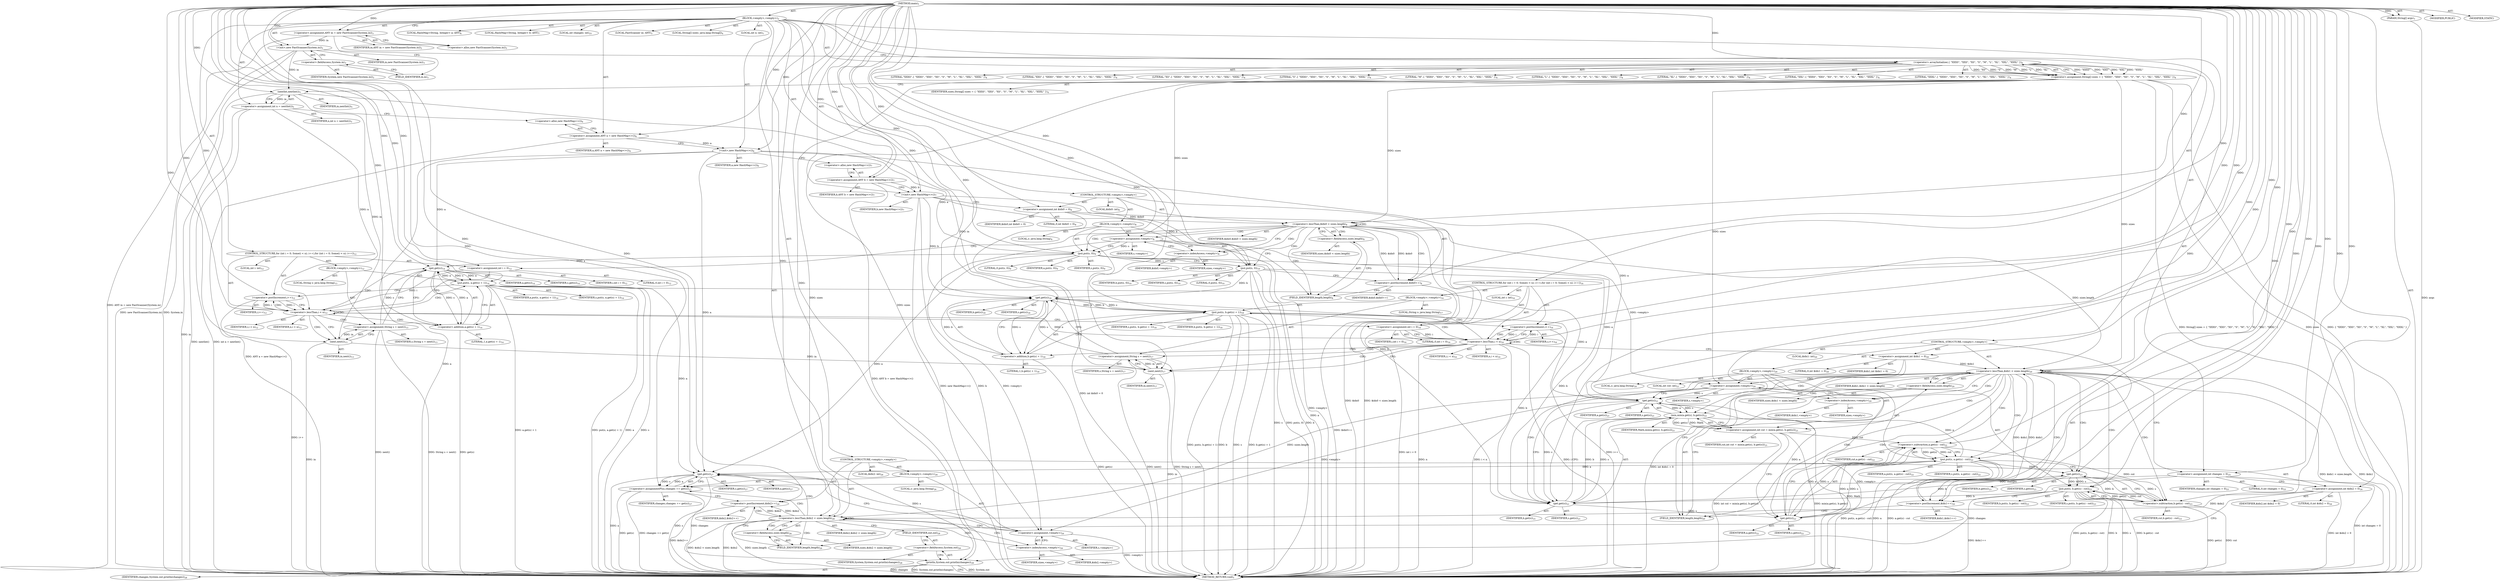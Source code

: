 digraph "main" {  
"23" [label = <(METHOD,main)<SUB>1</SUB>> ]
"24" [label = <(PARAM,String[] args)<SUB>1</SUB>> ]
"25" [label = <(BLOCK,&lt;empty&gt;,&lt;empty&gt;)<SUB>2</SUB>> ]
"4" [label = <(LOCAL,FastScanner in: ANY)<SUB>3</SUB>> ]
"26" [label = <(&lt;operator&gt;.assignment,ANY in = new FastScanner(System.in))<SUB>3</SUB>> ]
"27" [label = <(IDENTIFIER,in,ANY in = new FastScanner(System.in))<SUB>3</SUB>> ]
"28" [label = <(&lt;operator&gt;.alloc,new FastScanner(System.in))<SUB>3</SUB>> ]
"29" [label = <(&lt;init&gt;,new FastScanner(System.in))<SUB>3</SUB>> ]
"3" [label = <(IDENTIFIER,in,new FastScanner(System.in))<SUB>3</SUB>> ]
"30" [label = <(&lt;operator&gt;.fieldAccess,System.in)<SUB>3</SUB>> ]
"31" [label = <(IDENTIFIER,System,new FastScanner(System.in))<SUB>3</SUB>> ]
"32" [label = <(FIELD_IDENTIFIER,in,in)<SUB>3</SUB>> ]
"33" [label = <(LOCAL,String[] sizes: java.lang.String[])<SUB>4</SUB>> ]
"34" [label = <(&lt;operator&gt;.assignment,String[] sizes = { &quot;XXXS&quot;, &quot;XXS&quot;, &quot;XS&quot;, &quot;S&quot;, &quot;M&quot;, &quot;L&quot;, &quot;XL&quot;, &quot;XXL&quot;, &quot;XXXL&quot; })<SUB>4</SUB>> ]
"35" [label = <(IDENTIFIER,sizes,String[] sizes = { &quot;XXXS&quot;, &quot;XXS&quot;, &quot;XS&quot;, &quot;S&quot;, &quot;M&quot;, &quot;L&quot;, &quot;XL&quot;, &quot;XXL&quot;, &quot;XXXL&quot; })<SUB>4</SUB>> ]
"36" [label = <(&lt;operator&gt;.arrayInitializer,{ &quot;XXXS&quot;, &quot;XXS&quot;, &quot;XS&quot;, &quot;S&quot;, &quot;M&quot;, &quot;L&quot;, &quot;XL&quot;, &quot;XXL&quot;, &quot;XXXL&quot; })<SUB>4</SUB>> ]
"37" [label = <(LITERAL,&quot;XXXS&quot;,{ &quot;XXXS&quot;, &quot;XXS&quot;, &quot;XS&quot;, &quot;S&quot;, &quot;M&quot;, &quot;L&quot;, &quot;XL&quot;, &quot;XXL&quot;, &quot;XXXL&quot; })<SUB>4</SUB>> ]
"38" [label = <(LITERAL,&quot;XXS&quot;,{ &quot;XXXS&quot;, &quot;XXS&quot;, &quot;XS&quot;, &quot;S&quot;, &quot;M&quot;, &quot;L&quot;, &quot;XL&quot;, &quot;XXL&quot;, &quot;XXXL&quot; })<SUB>4</SUB>> ]
"39" [label = <(LITERAL,&quot;XS&quot;,{ &quot;XXXS&quot;, &quot;XXS&quot;, &quot;XS&quot;, &quot;S&quot;, &quot;M&quot;, &quot;L&quot;, &quot;XL&quot;, &quot;XXL&quot;, &quot;XXXL&quot; })<SUB>4</SUB>> ]
"40" [label = <(LITERAL,&quot;S&quot;,{ &quot;XXXS&quot;, &quot;XXS&quot;, &quot;XS&quot;, &quot;S&quot;, &quot;M&quot;, &quot;L&quot;, &quot;XL&quot;, &quot;XXL&quot;, &quot;XXXL&quot; })<SUB>4</SUB>> ]
"41" [label = <(LITERAL,&quot;M&quot;,{ &quot;XXXS&quot;, &quot;XXS&quot;, &quot;XS&quot;, &quot;S&quot;, &quot;M&quot;, &quot;L&quot;, &quot;XL&quot;, &quot;XXL&quot;, &quot;XXXL&quot; })<SUB>4</SUB>> ]
"42" [label = <(LITERAL,&quot;L&quot;,{ &quot;XXXS&quot;, &quot;XXS&quot;, &quot;XS&quot;, &quot;S&quot;, &quot;M&quot;, &quot;L&quot;, &quot;XL&quot;, &quot;XXL&quot;, &quot;XXXL&quot; })<SUB>4</SUB>> ]
"43" [label = <(LITERAL,&quot;XL&quot;,{ &quot;XXXS&quot;, &quot;XXS&quot;, &quot;XS&quot;, &quot;S&quot;, &quot;M&quot;, &quot;L&quot;, &quot;XL&quot;, &quot;XXL&quot;, &quot;XXXL&quot; })<SUB>4</SUB>> ]
"44" [label = <(LITERAL,&quot;XXL&quot;,{ &quot;XXXS&quot;, &quot;XXS&quot;, &quot;XS&quot;, &quot;S&quot;, &quot;M&quot;, &quot;L&quot;, &quot;XL&quot;, &quot;XXL&quot;, &quot;XXXL&quot; })<SUB>4</SUB>> ]
"45" [label = <(LITERAL,&quot;XXXL&quot;,{ &quot;XXXS&quot;, &quot;XXS&quot;, &quot;XS&quot;, &quot;S&quot;, &quot;M&quot;, &quot;L&quot;, &quot;XL&quot;, &quot;XXL&quot;, &quot;XXXL&quot; })<SUB>4</SUB>> ]
"46" [label = <(LOCAL,int n: int)<SUB>5</SUB>> ]
"47" [label = <(&lt;operator&gt;.assignment,int n = nextInt())<SUB>5</SUB>> ]
"48" [label = <(IDENTIFIER,n,int n = nextInt())<SUB>5</SUB>> ]
"49" [label = <(nextInt,nextInt())<SUB>5</SUB>> ]
"50" [label = <(IDENTIFIER,in,nextInt())<SUB>5</SUB>> ]
"6" [label = <(LOCAL,HashMap&lt;String, Integer&gt; a: ANY)<SUB>6</SUB>> ]
"51" [label = <(&lt;operator&gt;.assignment,ANY a = new HashMap&lt;&gt;())<SUB>6</SUB>> ]
"52" [label = <(IDENTIFIER,a,ANY a = new HashMap&lt;&gt;())<SUB>6</SUB>> ]
"53" [label = <(&lt;operator&gt;.alloc,new HashMap&lt;&gt;())<SUB>6</SUB>> ]
"54" [label = <(&lt;init&gt;,new HashMap&lt;&gt;())<SUB>6</SUB>> ]
"5" [label = <(IDENTIFIER,a,new HashMap&lt;&gt;())<SUB>6</SUB>> ]
"8" [label = <(LOCAL,HashMap&lt;String, Integer&gt; b: ANY)<SUB>7</SUB>> ]
"55" [label = <(&lt;operator&gt;.assignment,ANY b = new HashMap&lt;&gt;())<SUB>7</SUB>> ]
"56" [label = <(IDENTIFIER,b,ANY b = new HashMap&lt;&gt;())<SUB>7</SUB>> ]
"57" [label = <(&lt;operator&gt;.alloc,new HashMap&lt;&gt;())<SUB>7</SUB>> ]
"58" [label = <(&lt;init&gt;,new HashMap&lt;&gt;())<SUB>7</SUB>> ]
"7" [label = <(IDENTIFIER,b,new HashMap&lt;&gt;())<SUB>7</SUB>> ]
"59" [label = <(CONTROL_STRUCTURE,&lt;empty&gt;,&lt;empty&gt;)> ]
"60" [label = <(LOCAL,$idx0: int)<SUB>8</SUB>> ]
"61" [label = <(&lt;operator&gt;.assignment,int $idx0 = 0)<SUB>8</SUB>> ]
"62" [label = <(IDENTIFIER,$idx0,int $idx0 = 0)> ]
"63" [label = <(LITERAL,0,int $idx0 = 0)<SUB>8</SUB>> ]
"64" [label = <(&lt;operator&gt;.lessThan,$idx0 &lt; sizes.length)<SUB>8</SUB>> ]
"65" [label = <(IDENTIFIER,$idx0,$idx0 &lt; sizes.length)> ]
"66" [label = <(&lt;operator&gt;.fieldAccess,sizes.length)<SUB>8</SUB>> ]
"67" [label = <(IDENTIFIER,sizes,$idx0 &lt; sizes.length)> ]
"68" [label = <(FIELD_IDENTIFIER,length,length)<SUB>8</SUB>> ]
"69" [label = <(&lt;operator&gt;.postIncrement,$idx0++)<SUB>8</SUB>> ]
"70" [label = <(IDENTIFIER,$idx0,$idx0++)> ]
"71" [label = <(BLOCK,&lt;empty&gt;,&lt;empty&gt;)<SUB>8</SUB>> ]
"72" [label = <(LOCAL,s: java.lang.String)<SUB>8</SUB>> ]
"73" [label = <(&lt;operator&gt;.assignment,&lt;empty&gt;)<SUB>8</SUB>> ]
"74" [label = <(IDENTIFIER,s,&lt;empty&gt;)> ]
"75" [label = <(&lt;operator&gt;.indexAccess,&lt;empty&gt;)<SUB>8</SUB>> ]
"76" [label = <(IDENTIFIER,sizes,&lt;empty&gt;)> ]
"77" [label = <(IDENTIFIER,$idx0,&lt;empty&gt;)> ]
"78" [label = <(put,put(s, 0))<SUB>9</SUB>> ]
"79" [label = <(IDENTIFIER,a,put(s, 0))<SUB>9</SUB>> ]
"80" [label = <(IDENTIFIER,s,put(s, 0))<SUB>9</SUB>> ]
"81" [label = <(LITERAL,0,put(s, 0))<SUB>9</SUB>> ]
"82" [label = <(put,put(s, 0))<SUB>10</SUB>> ]
"83" [label = <(IDENTIFIER,b,put(s, 0))<SUB>10</SUB>> ]
"84" [label = <(IDENTIFIER,s,put(s, 0))<SUB>10</SUB>> ]
"85" [label = <(LITERAL,0,put(s, 0))<SUB>10</SUB>> ]
"86" [label = <(CONTROL_STRUCTURE,for (int i = 0; Some(i &lt; n); i++),for (int i = 0; Some(i &lt; n); i++))<SUB>12</SUB>> ]
"87" [label = <(LOCAL,int i: int)<SUB>12</SUB>> ]
"88" [label = <(&lt;operator&gt;.assignment,int i = 0)<SUB>12</SUB>> ]
"89" [label = <(IDENTIFIER,i,int i = 0)<SUB>12</SUB>> ]
"90" [label = <(LITERAL,0,int i = 0)<SUB>12</SUB>> ]
"91" [label = <(&lt;operator&gt;.lessThan,i &lt; n)<SUB>12</SUB>> ]
"92" [label = <(IDENTIFIER,i,i &lt; n)<SUB>12</SUB>> ]
"93" [label = <(IDENTIFIER,n,i &lt; n)<SUB>12</SUB>> ]
"94" [label = <(&lt;operator&gt;.postIncrement,i++)<SUB>12</SUB>> ]
"95" [label = <(IDENTIFIER,i,i++)<SUB>12</SUB>> ]
"96" [label = <(BLOCK,&lt;empty&gt;,&lt;empty&gt;)<SUB>12</SUB>> ]
"97" [label = <(LOCAL,String s: java.lang.String)<SUB>13</SUB>> ]
"98" [label = <(&lt;operator&gt;.assignment,String s = next())<SUB>13</SUB>> ]
"99" [label = <(IDENTIFIER,s,String s = next())<SUB>13</SUB>> ]
"100" [label = <(next,next())<SUB>13</SUB>> ]
"101" [label = <(IDENTIFIER,in,next())<SUB>13</SUB>> ]
"102" [label = <(put,put(s, a.get(s) + 1))<SUB>14</SUB>> ]
"103" [label = <(IDENTIFIER,a,put(s, a.get(s) + 1))<SUB>14</SUB>> ]
"104" [label = <(IDENTIFIER,s,put(s, a.get(s) + 1))<SUB>14</SUB>> ]
"105" [label = <(&lt;operator&gt;.addition,a.get(s) + 1)<SUB>14</SUB>> ]
"106" [label = <(get,get(s))<SUB>14</SUB>> ]
"107" [label = <(IDENTIFIER,a,get(s))<SUB>14</SUB>> ]
"108" [label = <(IDENTIFIER,s,get(s))<SUB>14</SUB>> ]
"109" [label = <(LITERAL,1,a.get(s) + 1)<SUB>14</SUB>> ]
"110" [label = <(CONTROL_STRUCTURE,for (int i = 0; Some(i &lt; n); i++),for (int i = 0; Some(i &lt; n); i++))<SUB>16</SUB>> ]
"111" [label = <(LOCAL,int i: int)<SUB>16</SUB>> ]
"112" [label = <(&lt;operator&gt;.assignment,int i = 0)<SUB>16</SUB>> ]
"113" [label = <(IDENTIFIER,i,int i = 0)<SUB>16</SUB>> ]
"114" [label = <(LITERAL,0,int i = 0)<SUB>16</SUB>> ]
"115" [label = <(&lt;operator&gt;.lessThan,i &lt; n)<SUB>16</SUB>> ]
"116" [label = <(IDENTIFIER,i,i &lt; n)<SUB>16</SUB>> ]
"117" [label = <(IDENTIFIER,n,i &lt; n)<SUB>16</SUB>> ]
"118" [label = <(&lt;operator&gt;.postIncrement,i++)<SUB>16</SUB>> ]
"119" [label = <(IDENTIFIER,i,i++)<SUB>16</SUB>> ]
"120" [label = <(BLOCK,&lt;empty&gt;,&lt;empty&gt;)<SUB>16</SUB>> ]
"121" [label = <(LOCAL,String s: java.lang.String)<SUB>17</SUB>> ]
"122" [label = <(&lt;operator&gt;.assignment,String s = next())<SUB>17</SUB>> ]
"123" [label = <(IDENTIFIER,s,String s = next())<SUB>17</SUB>> ]
"124" [label = <(next,next())<SUB>17</SUB>> ]
"125" [label = <(IDENTIFIER,in,next())<SUB>17</SUB>> ]
"126" [label = <(put,put(s, b.get(s) + 1))<SUB>18</SUB>> ]
"127" [label = <(IDENTIFIER,b,put(s, b.get(s) + 1))<SUB>18</SUB>> ]
"128" [label = <(IDENTIFIER,s,put(s, b.get(s) + 1))<SUB>18</SUB>> ]
"129" [label = <(&lt;operator&gt;.addition,b.get(s) + 1)<SUB>18</SUB>> ]
"130" [label = <(get,get(s))<SUB>18</SUB>> ]
"131" [label = <(IDENTIFIER,b,get(s))<SUB>18</SUB>> ]
"132" [label = <(IDENTIFIER,s,get(s))<SUB>18</SUB>> ]
"133" [label = <(LITERAL,1,b.get(s) + 1)<SUB>18</SUB>> ]
"134" [label = <(CONTROL_STRUCTURE,&lt;empty&gt;,&lt;empty&gt;)> ]
"135" [label = <(LOCAL,$idx1: int)<SUB>20</SUB>> ]
"136" [label = <(&lt;operator&gt;.assignment,int $idx1 = 0)<SUB>20</SUB>> ]
"137" [label = <(IDENTIFIER,$idx1,int $idx1 = 0)> ]
"138" [label = <(LITERAL,0,int $idx1 = 0)<SUB>20</SUB>> ]
"139" [label = <(&lt;operator&gt;.lessThan,$idx1 &lt; sizes.length)<SUB>20</SUB>> ]
"140" [label = <(IDENTIFIER,$idx1,$idx1 &lt; sizes.length)> ]
"141" [label = <(&lt;operator&gt;.fieldAccess,sizes.length)<SUB>20</SUB>> ]
"142" [label = <(IDENTIFIER,sizes,$idx1 &lt; sizes.length)> ]
"143" [label = <(FIELD_IDENTIFIER,length,length)<SUB>20</SUB>> ]
"144" [label = <(&lt;operator&gt;.postIncrement,$idx1++)<SUB>20</SUB>> ]
"145" [label = <(IDENTIFIER,$idx1,$idx1++)> ]
"146" [label = <(BLOCK,&lt;empty&gt;,&lt;empty&gt;)<SUB>20</SUB>> ]
"147" [label = <(LOCAL,s: java.lang.String)<SUB>20</SUB>> ]
"148" [label = <(&lt;operator&gt;.assignment,&lt;empty&gt;)<SUB>20</SUB>> ]
"149" [label = <(IDENTIFIER,s,&lt;empty&gt;)> ]
"150" [label = <(&lt;operator&gt;.indexAccess,&lt;empty&gt;)<SUB>20</SUB>> ]
"151" [label = <(IDENTIFIER,sizes,&lt;empty&gt;)> ]
"152" [label = <(IDENTIFIER,$idx1,&lt;empty&gt;)> ]
"153" [label = <(LOCAL,int cut: int)<SUB>21</SUB>> ]
"154" [label = <(&lt;operator&gt;.assignment,int cut = min(a.get(s), b.get(s)))<SUB>21</SUB>> ]
"155" [label = <(IDENTIFIER,cut,int cut = min(a.get(s), b.get(s)))<SUB>21</SUB>> ]
"156" [label = <(min,min(a.get(s), b.get(s)))<SUB>21</SUB>> ]
"157" [label = <(IDENTIFIER,Math,min(a.get(s), b.get(s)))<SUB>21</SUB>> ]
"158" [label = <(get,get(s))<SUB>21</SUB>> ]
"159" [label = <(IDENTIFIER,a,get(s))<SUB>21</SUB>> ]
"160" [label = <(IDENTIFIER,s,get(s))<SUB>21</SUB>> ]
"161" [label = <(get,get(s))<SUB>21</SUB>> ]
"162" [label = <(IDENTIFIER,b,get(s))<SUB>21</SUB>> ]
"163" [label = <(IDENTIFIER,s,get(s))<SUB>21</SUB>> ]
"164" [label = <(put,put(s, a.get(s) - cut))<SUB>22</SUB>> ]
"165" [label = <(IDENTIFIER,a,put(s, a.get(s) - cut))<SUB>22</SUB>> ]
"166" [label = <(IDENTIFIER,s,put(s, a.get(s) - cut))<SUB>22</SUB>> ]
"167" [label = <(&lt;operator&gt;.subtraction,a.get(s) - cut)<SUB>22</SUB>> ]
"168" [label = <(get,get(s))<SUB>22</SUB>> ]
"169" [label = <(IDENTIFIER,a,get(s))<SUB>22</SUB>> ]
"170" [label = <(IDENTIFIER,s,get(s))<SUB>22</SUB>> ]
"171" [label = <(IDENTIFIER,cut,a.get(s) - cut)<SUB>22</SUB>> ]
"172" [label = <(put,put(s, b.get(s) - cut))<SUB>23</SUB>> ]
"173" [label = <(IDENTIFIER,b,put(s, b.get(s) - cut))<SUB>23</SUB>> ]
"174" [label = <(IDENTIFIER,s,put(s, b.get(s) - cut))<SUB>23</SUB>> ]
"175" [label = <(&lt;operator&gt;.subtraction,b.get(s) - cut)<SUB>23</SUB>> ]
"176" [label = <(get,get(s))<SUB>23</SUB>> ]
"177" [label = <(IDENTIFIER,b,get(s))<SUB>23</SUB>> ]
"178" [label = <(IDENTIFIER,s,get(s))<SUB>23</SUB>> ]
"179" [label = <(IDENTIFIER,cut,b.get(s) - cut)<SUB>23</SUB>> ]
"180" [label = <(LOCAL,int changes: int)<SUB>25</SUB>> ]
"181" [label = <(&lt;operator&gt;.assignment,int changes = 0)<SUB>25</SUB>> ]
"182" [label = <(IDENTIFIER,changes,int changes = 0)<SUB>25</SUB>> ]
"183" [label = <(LITERAL,0,int changes = 0)<SUB>25</SUB>> ]
"184" [label = <(CONTROL_STRUCTURE,&lt;empty&gt;,&lt;empty&gt;)> ]
"185" [label = <(LOCAL,$idx2: int)<SUB>26</SUB>> ]
"186" [label = <(&lt;operator&gt;.assignment,int $idx2 = 0)<SUB>26</SUB>> ]
"187" [label = <(IDENTIFIER,$idx2,int $idx2 = 0)> ]
"188" [label = <(LITERAL,0,int $idx2 = 0)<SUB>26</SUB>> ]
"189" [label = <(&lt;operator&gt;.lessThan,$idx2 &lt; sizes.length)<SUB>26</SUB>> ]
"190" [label = <(IDENTIFIER,$idx2,$idx2 &lt; sizes.length)> ]
"191" [label = <(&lt;operator&gt;.fieldAccess,sizes.length)<SUB>26</SUB>> ]
"192" [label = <(IDENTIFIER,sizes,$idx2 &lt; sizes.length)> ]
"193" [label = <(FIELD_IDENTIFIER,length,length)<SUB>26</SUB>> ]
"194" [label = <(&lt;operator&gt;.postIncrement,$idx2++)<SUB>26</SUB>> ]
"195" [label = <(IDENTIFIER,$idx2,$idx2++)> ]
"196" [label = <(BLOCK,&lt;empty&gt;,&lt;empty&gt;)<SUB>26</SUB>> ]
"197" [label = <(LOCAL,s: java.lang.String)<SUB>26</SUB>> ]
"198" [label = <(&lt;operator&gt;.assignment,&lt;empty&gt;)<SUB>26</SUB>> ]
"199" [label = <(IDENTIFIER,s,&lt;empty&gt;)> ]
"200" [label = <(&lt;operator&gt;.indexAccess,&lt;empty&gt;)<SUB>26</SUB>> ]
"201" [label = <(IDENTIFIER,sizes,&lt;empty&gt;)> ]
"202" [label = <(IDENTIFIER,$idx2,&lt;empty&gt;)> ]
"203" [label = <(&lt;operator&gt;.assignmentPlus,changes += get(s))<SUB>27</SUB>> ]
"204" [label = <(IDENTIFIER,changes,changes += get(s))<SUB>27</SUB>> ]
"205" [label = <(get,get(s))<SUB>27</SUB>> ]
"206" [label = <(IDENTIFIER,a,get(s))<SUB>27</SUB>> ]
"207" [label = <(IDENTIFIER,s,get(s))<SUB>27</SUB>> ]
"208" [label = <(println,System.out.println(changes))<SUB>28</SUB>> ]
"209" [label = <(&lt;operator&gt;.fieldAccess,System.out)<SUB>28</SUB>> ]
"210" [label = <(IDENTIFIER,System,System.out.println(changes))<SUB>28</SUB>> ]
"211" [label = <(FIELD_IDENTIFIER,out,out)<SUB>28</SUB>> ]
"212" [label = <(IDENTIFIER,changes,System.out.println(changes))<SUB>28</SUB>> ]
"213" [label = <(MODIFIER,PUBLIC)> ]
"214" [label = <(MODIFIER,STATIC)> ]
"215" [label = <(METHOD_RETURN,void)<SUB>1</SUB>> ]
  "23" -> "24"  [ label = "AST: "] 
  "23" -> "25"  [ label = "AST: "] 
  "23" -> "213"  [ label = "AST: "] 
  "23" -> "214"  [ label = "AST: "] 
  "23" -> "215"  [ label = "AST: "] 
  "25" -> "4"  [ label = "AST: "] 
  "25" -> "26"  [ label = "AST: "] 
  "25" -> "29"  [ label = "AST: "] 
  "25" -> "33"  [ label = "AST: "] 
  "25" -> "34"  [ label = "AST: "] 
  "25" -> "46"  [ label = "AST: "] 
  "25" -> "47"  [ label = "AST: "] 
  "25" -> "6"  [ label = "AST: "] 
  "25" -> "51"  [ label = "AST: "] 
  "25" -> "54"  [ label = "AST: "] 
  "25" -> "8"  [ label = "AST: "] 
  "25" -> "55"  [ label = "AST: "] 
  "25" -> "58"  [ label = "AST: "] 
  "25" -> "59"  [ label = "AST: "] 
  "25" -> "86"  [ label = "AST: "] 
  "25" -> "110"  [ label = "AST: "] 
  "25" -> "134"  [ label = "AST: "] 
  "25" -> "180"  [ label = "AST: "] 
  "25" -> "181"  [ label = "AST: "] 
  "25" -> "184"  [ label = "AST: "] 
  "25" -> "208"  [ label = "AST: "] 
  "26" -> "27"  [ label = "AST: "] 
  "26" -> "28"  [ label = "AST: "] 
  "29" -> "3"  [ label = "AST: "] 
  "29" -> "30"  [ label = "AST: "] 
  "30" -> "31"  [ label = "AST: "] 
  "30" -> "32"  [ label = "AST: "] 
  "34" -> "35"  [ label = "AST: "] 
  "34" -> "36"  [ label = "AST: "] 
  "36" -> "37"  [ label = "AST: "] 
  "36" -> "38"  [ label = "AST: "] 
  "36" -> "39"  [ label = "AST: "] 
  "36" -> "40"  [ label = "AST: "] 
  "36" -> "41"  [ label = "AST: "] 
  "36" -> "42"  [ label = "AST: "] 
  "36" -> "43"  [ label = "AST: "] 
  "36" -> "44"  [ label = "AST: "] 
  "36" -> "45"  [ label = "AST: "] 
  "47" -> "48"  [ label = "AST: "] 
  "47" -> "49"  [ label = "AST: "] 
  "49" -> "50"  [ label = "AST: "] 
  "51" -> "52"  [ label = "AST: "] 
  "51" -> "53"  [ label = "AST: "] 
  "54" -> "5"  [ label = "AST: "] 
  "55" -> "56"  [ label = "AST: "] 
  "55" -> "57"  [ label = "AST: "] 
  "58" -> "7"  [ label = "AST: "] 
  "59" -> "60"  [ label = "AST: "] 
  "59" -> "61"  [ label = "AST: "] 
  "59" -> "64"  [ label = "AST: "] 
  "59" -> "69"  [ label = "AST: "] 
  "59" -> "71"  [ label = "AST: "] 
  "61" -> "62"  [ label = "AST: "] 
  "61" -> "63"  [ label = "AST: "] 
  "64" -> "65"  [ label = "AST: "] 
  "64" -> "66"  [ label = "AST: "] 
  "66" -> "67"  [ label = "AST: "] 
  "66" -> "68"  [ label = "AST: "] 
  "69" -> "70"  [ label = "AST: "] 
  "71" -> "72"  [ label = "AST: "] 
  "71" -> "73"  [ label = "AST: "] 
  "71" -> "78"  [ label = "AST: "] 
  "71" -> "82"  [ label = "AST: "] 
  "73" -> "74"  [ label = "AST: "] 
  "73" -> "75"  [ label = "AST: "] 
  "75" -> "76"  [ label = "AST: "] 
  "75" -> "77"  [ label = "AST: "] 
  "78" -> "79"  [ label = "AST: "] 
  "78" -> "80"  [ label = "AST: "] 
  "78" -> "81"  [ label = "AST: "] 
  "82" -> "83"  [ label = "AST: "] 
  "82" -> "84"  [ label = "AST: "] 
  "82" -> "85"  [ label = "AST: "] 
  "86" -> "87"  [ label = "AST: "] 
  "86" -> "88"  [ label = "AST: "] 
  "86" -> "91"  [ label = "AST: "] 
  "86" -> "94"  [ label = "AST: "] 
  "86" -> "96"  [ label = "AST: "] 
  "88" -> "89"  [ label = "AST: "] 
  "88" -> "90"  [ label = "AST: "] 
  "91" -> "92"  [ label = "AST: "] 
  "91" -> "93"  [ label = "AST: "] 
  "94" -> "95"  [ label = "AST: "] 
  "96" -> "97"  [ label = "AST: "] 
  "96" -> "98"  [ label = "AST: "] 
  "96" -> "102"  [ label = "AST: "] 
  "98" -> "99"  [ label = "AST: "] 
  "98" -> "100"  [ label = "AST: "] 
  "100" -> "101"  [ label = "AST: "] 
  "102" -> "103"  [ label = "AST: "] 
  "102" -> "104"  [ label = "AST: "] 
  "102" -> "105"  [ label = "AST: "] 
  "105" -> "106"  [ label = "AST: "] 
  "105" -> "109"  [ label = "AST: "] 
  "106" -> "107"  [ label = "AST: "] 
  "106" -> "108"  [ label = "AST: "] 
  "110" -> "111"  [ label = "AST: "] 
  "110" -> "112"  [ label = "AST: "] 
  "110" -> "115"  [ label = "AST: "] 
  "110" -> "118"  [ label = "AST: "] 
  "110" -> "120"  [ label = "AST: "] 
  "112" -> "113"  [ label = "AST: "] 
  "112" -> "114"  [ label = "AST: "] 
  "115" -> "116"  [ label = "AST: "] 
  "115" -> "117"  [ label = "AST: "] 
  "118" -> "119"  [ label = "AST: "] 
  "120" -> "121"  [ label = "AST: "] 
  "120" -> "122"  [ label = "AST: "] 
  "120" -> "126"  [ label = "AST: "] 
  "122" -> "123"  [ label = "AST: "] 
  "122" -> "124"  [ label = "AST: "] 
  "124" -> "125"  [ label = "AST: "] 
  "126" -> "127"  [ label = "AST: "] 
  "126" -> "128"  [ label = "AST: "] 
  "126" -> "129"  [ label = "AST: "] 
  "129" -> "130"  [ label = "AST: "] 
  "129" -> "133"  [ label = "AST: "] 
  "130" -> "131"  [ label = "AST: "] 
  "130" -> "132"  [ label = "AST: "] 
  "134" -> "135"  [ label = "AST: "] 
  "134" -> "136"  [ label = "AST: "] 
  "134" -> "139"  [ label = "AST: "] 
  "134" -> "144"  [ label = "AST: "] 
  "134" -> "146"  [ label = "AST: "] 
  "136" -> "137"  [ label = "AST: "] 
  "136" -> "138"  [ label = "AST: "] 
  "139" -> "140"  [ label = "AST: "] 
  "139" -> "141"  [ label = "AST: "] 
  "141" -> "142"  [ label = "AST: "] 
  "141" -> "143"  [ label = "AST: "] 
  "144" -> "145"  [ label = "AST: "] 
  "146" -> "147"  [ label = "AST: "] 
  "146" -> "148"  [ label = "AST: "] 
  "146" -> "153"  [ label = "AST: "] 
  "146" -> "154"  [ label = "AST: "] 
  "146" -> "164"  [ label = "AST: "] 
  "146" -> "172"  [ label = "AST: "] 
  "148" -> "149"  [ label = "AST: "] 
  "148" -> "150"  [ label = "AST: "] 
  "150" -> "151"  [ label = "AST: "] 
  "150" -> "152"  [ label = "AST: "] 
  "154" -> "155"  [ label = "AST: "] 
  "154" -> "156"  [ label = "AST: "] 
  "156" -> "157"  [ label = "AST: "] 
  "156" -> "158"  [ label = "AST: "] 
  "156" -> "161"  [ label = "AST: "] 
  "158" -> "159"  [ label = "AST: "] 
  "158" -> "160"  [ label = "AST: "] 
  "161" -> "162"  [ label = "AST: "] 
  "161" -> "163"  [ label = "AST: "] 
  "164" -> "165"  [ label = "AST: "] 
  "164" -> "166"  [ label = "AST: "] 
  "164" -> "167"  [ label = "AST: "] 
  "167" -> "168"  [ label = "AST: "] 
  "167" -> "171"  [ label = "AST: "] 
  "168" -> "169"  [ label = "AST: "] 
  "168" -> "170"  [ label = "AST: "] 
  "172" -> "173"  [ label = "AST: "] 
  "172" -> "174"  [ label = "AST: "] 
  "172" -> "175"  [ label = "AST: "] 
  "175" -> "176"  [ label = "AST: "] 
  "175" -> "179"  [ label = "AST: "] 
  "176" -> "177"  [ label = "AST: "] 
  "176" -> "178"  [ label = "AST: "] 
  "181" -> "182"  [ label = "AST: "] 
  "181" -> "183"  [ label = "AST: "] 
  "184" -> "185"  [ label = "AST: "] 
  "184" -> "186"  [ label = "AST: "] 
  "184" -> "189"  [ label = "AST: "] 
  "184" -> "194"  [ label = "AST: "] 
  "184" -> "196"  [ label = "AST: "] 
  "186" -> "187"  [ label = "AST: "] 
  "186" -> "188"  [ label = "AST: "] 
  "189" -> "190"  [ label = "AST: "] 
  "189" -> "191"  [ label = "AST: "] 
  "191" -> "192"  [ label = "AST: "] 
  "191" -> "193"  [ label = "AST: "] 
  "194" -> "195"  [ label = "AST: "] 
  "196" -> "197"  [ label = "AST: "] 
  "196" -> "198"  [ label = "AST: "] 
  "196" -> "203"  [ label = "AST: "] 
  "198" -> "199"  [ label = "AST: "] 
  "198" -> "200"  [ label = "AST: "] 
  "200" -> "201"  [ label = "AST: "] 
  "200" -> "202"  [ label = "AST: "] 
  "203" -> "204"  [ label = "AST: "] 
  "203" -> "205"  [ label = "AST: "] 
  "205" -> "206"  [ label = "AST: "] 
  "205" -> "207"  [ label = "AST: "] 
  "208" -> "209"  [ label = "AST: "] 
  "208" -> "212"  [ label = "AST: "] 
  "209" -> "210"  [ label = "AST: "] 
  "209" -> "211"  [ label = "AST: "] 
  "26" -> "32"  [ label = "CFG: "] 
  "29" -> "36"  [ label = "CFG: "] 
  "34" -> "49"  [ label = "CFG: "] 
  "47" -> "53"  [ label = "CFG: "] 
  "51" -> "54"  [ label = "CFG: "] 
  "54" -> "57"  [ label = "CFG: "] 
  "55" -> "58"  [ label = "CFG: "] 
  "58" -> "61"  [ label = "CFG: "] 
  "181" -> "186"  [ label = "CFG: "] 
  "208" -> "215"  [ label = "CFG: "] 
  "28" -> "26"  [ label = "CFG: "] 
  "30" -> "29"  [ label = "CFG: "] 
  "36" -> "34"  [ label = "CFG: "] 
  "49" -> "47"  [ label = "CFG: "] 
  "53" -> "51"  [ label = "CFG: "] 
  "57" -> "55"  [ label = "CFG: "] 
  "61" -> "68"  [ label = "CFG: "] 
  "64" -> "75"  [ label = "CFG: "] 
  "64" -> "88"  [ label = "CFG: "] 
  "69" -> "68"  [ label = "CFG: "] 
  "88" -> "91"  [ label = "CFG: "] 
  "91" -> "100"  [ label = "CFG: "] 
  "91" -> "112"  [ label = "CFG: "] 
  "94" -> "91"  [ label = "CFG: "] 
  "112" -> "115"  [ label = "CFG: "] 
  "115" -> "124"  [ label = "CFG: "] 
  "115" -> "136"  [ label = "CFG: "] 
  "118" -> "115"  [ label = "CFG: "] 
  "136" -> "143"  [ label = "CFG: "] 
  "139" -> "150"  [ label = "CFG: "] 
  "139" -> "181"  [ label = "CFG: "] 
  "144" -> "143"  [ label = "CFG: "] 
  "186" -> "193"  [ label = "CFG: "] 
  "189" -> "200"  [ label = "CFG: "] 
  "189" -> "211"  [ label = "CFG: "] 
  "194" -> "193"  [ label = "CFG: "] 
  "209" -> "208"  [ label = "CFG: "] 
  "32" -> "30"  [ label = "CFG: "] 
  "66" -> "64"  [ label = "CFG: "] 
  "73" -> "78"  [ label = "CFG: "] 
  "78" -> "82"  [ label = "CFG: "] 
  "82" -> "69"  [ label = "CFG: "] 
  "98" -> "106"  [ label = "CFG: "] 
  "102" -> "94"  [ label = "CFG: "] 
  "122" -> "130"  [ label = "CFG: "] 
  "126" -> "118"  [ label = "CFG: "] 
  "141" -> "139"  [ label = "CFG: "] 
  "148" -> "158"  [ label = "CFG: "] 
  "154" -> "168"  [ label = "CFG: "] 
  "164" -> "176"  [ label = "CFG: "] 
  "172" -> "144"  [ label = "CFG: "] 
  "191" -> "189"  [ label = "CFG: "] 
  "198" -> "205"  [ label = "CFG: "] 
  "203" -> "194"  [ label = "CFG: "] 
  "211" -> "209"  [ label = "CFG: "] 
  "68" -> "66"  [ label = "CFG: "] 
  "75" -> "73"  [ label = "CFG: "] 
  "100" -> "98"  [ label = "CFG: "] 
  "105" -> "102"  [ label = "CFG: "] 
  "124" -> "122"  [ label = "CFG: "] 
  "129" -> "126"  [ label = "CFG: "] 
  "143" -> "141"  [ label = "CFG: "] 
  "150" -> "148"  [ label = "CFG: "] 
  "156" -> "154"  [ label = "CFG: "] 
  "167" -> "164"  [ label = "CFG: "] 
  "175" -> "172"  [ label = "CFG: "] 
  "193" -> "191"  [ label = "CFG: "] 
  "200" -> "198"  [ label = "CFG: "] 
  "205" -> "203"  [ label = "CFG: "] 
  "106" -> "105"  [ label = "CFG: "] 
  "130" -> "129"  [ label = "CFG: "] 
  "158" -> "161"  [ label = "CFG: "] 
  "161" -> "156"  [ label = "CFG: "] 
  "168" -> "167"  [ label = "CFG: "] 
  "176" -> "175"  [ label = "CFG: "] 
  "23" -> "28"  [ label = "CFG: "] 
  "24" -> "215"  [ label = "DDG: args"] 
  "26" -> "215"  [ label = "DDG: ANY in = new FastScanner(System.in)"] 
  "29" -> "215"  [ label = "DDG: System.in"] 
  "29" -> "215"  [ label = "DDG: new FastScanner(System.in)"] 
  "34" -> "215"  [ label = "DDG: sizes"] 
  "34" -> "215"  [ label = "DDG: { &quot;XXXS&quot;, &quot;XXS&quot;, &quot;XS&quot;, &quot;S&quot;, &quot;M&quot;, &quot;L&quot;, &quot;XL&quot;, &quot;XXL&quot;, &quot;XXXL&quot; }"] 
  "34" -> "215"  [ label = "DDG: String[] sizes = { &quot;XXXS&quot;, &quot;XXS&quot;, &quot;XS&quot;, &quot;S&quot;, &quot;M&quot;, &quot;L&quot;, &quot;XL&quot;, &quot;XXL&quot;, &quot;XXXL&quot; }"] 
  "49" -> "215"  [ label = "DDG: in"] 
  "47" -> "215"  [ label = "DDG: nextInt()"] 
  "47" -> "215"  [ label = "DDG: int n = nextInt()"] 
  "51" -> "215"  [ label = "DDG: ANY a = new HashMap&lt;&gt;()"] 
  "54" -> "215"  [ label = "DDG: a"] 
  "55" -> "215"  [ label = "DDG: ANY b = new HashMap&lt;&gt;()"] 
  "58" -> "215"  [ label = "DDG: b"] 
  "58" -> "215"  [ label = "DDG: new HashMap&lt;&gt;()"] 
  "61" -> "215"  [ label = "DDG: int $idx0 = 0"] 
  "64" -> "215"  [ label = "DDG: $idx0"] 
  "64" -> "215"  [ label = "DDG: $idx0 &lt; sizes.length"] 
  "112" -> "215"  [ label = "DDG: int i = 0"] 
  "115" -> "215"  [ label = "DDG: i"] 
  "115" -> "215"  [ label = "DDG: n"] 
  "115" -> "215"  [ label = "DDG: i &lt; n"] 
  "136" -> "215"  [ label = "DDG: int $idx1 = 0"] 
  "139" -> "215"  [ label = "DDG: $idx1"] 
  "139" -> "215"  [ label = "DDG: $idx1 &lt; sizes.length"] 
  "181" -> "215"  [ label = "DDG: int changes = 0"] 
  "186" -> "215"  [ label = "DDG: int $idx2 = 0"] 
  "189" -> "215"  [ label = "DDG: $idx2"] 
  "189" -> "215"  [ label = "DDG: sizes.length"] 
  "189" -> "215"  [ label = "DDG: $idx2 &lt; sizes.length"] 
  "208" -> "215"  [ label = "DDG: System.out"] 
  "208" -> "215"  [ label = "DDG: changes"] 
  "208" -> "215"  [ label = "DDG: System.out.println(changes)"] 
  "198" -> "215"  [ label = "DDG: &lt;empty&gt;"] 
  "205" -> "215"  [ label = "DDG: a"] 
  "205" -> "215"  [ label = "DDG: s"] 
  "203" -> "215"  [ label = "DDG: get(s)"] 
  "203" -> "215"  [ label = "DDG: changes += get(s)"] 
  "194" -> "215"  [ label = "DDG: $idx2++"] 
  "148" -> "215"  [ label = "DDG: &lt;empty&gt;"] 
  "154" -> "215"  [ label = "DDG: min(a.get(s), b.get(s))"] 
  "154" -> "215"  [ label = "DDG: int cut = min(a.get(s), b.get(s))"] 
  "164" -> "215"  [ label = "DDG: a"] 
  "164" -> "215"  [ label = "DDG: a.get(s) - cut"] 
  "164" -> "215"  [ label = "DDG: put(s, a.get(s) - cut)"] 
  "172" -> "215"  [ label = "DDG: b"] 
  "172" -> "215"  [ label = "DDG: s"] 
  "175" -> "215"  [ label = "DDG: get(s)"] 
  "175" -> "215"  [ label = "DDG: cut"] 
  "172" -> "215"  [ label = "DDG: b.get(s) - cut"] 
  "172" -> "215"  [ label = "DDG: put(s, b.get(s) - cut)"] 
  "144" -> "215"  [ label = "DDG: $idx1++"] 
  "124" -> "215"  [ label = "DDG: in"] 
  "122" -> "215"  [ label = "DDG: next()"] 
  "122" -> "215"  [ label = "DDG: String s = next()"] 
  "126" -> "215"  [ label = "DDG: b"] 
  "126" -> "215"  [ label = "DDG: s"] 
  "129" -> "215"  [ label = "DDG: get(s)"] 
  "126" -> "215"  [ label = "DDG: b.get(s) + 1"] 
  "126" -> "215"  [ label = "DDG: put(s, b.get(s) + 1)"] 
  "118" -> "215"  [ label = "DDG: i++"] 
  "100" -> "215"  [ label = "DDG: in"] 
  "98" -> "215"  [ label = "DDG: next()"] 
  "98" -> "215"  [ label = "DDG: String s = next()"] 
  "102" -> "215"  [ label = "DDG: a"] 
  "102" -> "215"  [ label = "DDG: s"] 
  "105" -> "215"  [ label = "DDG: get(s)"] 
  "102" -> "215"  [ label = "DDG: a.get(s) + 1"] 
  "102" -> "215"  [ label = "DDG: put(s, a.get(s) + 1)"] 
  "94" -> "215"  [ label = "DDG: i++"] 
  "73" -> "215"  [ label = "DDG: &lt;empty&gt;"] 
  "78" -> "215"  [ label = "DDG: a"] 
  "82" -> "215"  [ label = "DDG: b"] 
  "82" -> "215"  [ label = "DDG: s"] 
  "82" -> "215"  [ label = "DDG: put(s, 0)"] 
  "69" -> "215"  [ label = "DDG: $idx0++"] 
  "156" -> "215"  [ label = "DDG: Math"] 
  "23" -> "24"  [ label = "DDG: "] 
  "23" -> "26"  [ label = "DDG: "] 
  "36" -> "34"  [ label = "DDG: &quot;XXXS&quot;"] 
  "36" -> "34"  [ label = "DDG: &quot;XXS&quot;"] 
  "36" -> "34"  [ label = "DDG: &quot;XXL&quot;"] 
  "36" -> "34"  [ label = "DDG: &quot;XXXL&quot;"] 
  "36" -> "34"  [ label = "DDG: &quot;XS&quot;"] 
  "36" -> "34"  [ label = "DDG: &quot;S&quot;"] 
  "36" -> "34"  [ label = "DDG: &quot;M&quot;"] 
  "36" -> "34"  [ label = "DDG: &quot;L&quot;"] 
  "36" -> "34"  [ label = "DDG: &quot;XL&quot;"] 
  "49" -> "47"  [ label = "DDG: in"] 
  "23" -> "51"  [ label = "DDG: "] 
  "23" -> "55"  [ label = "DDG: "] 
  "23" -> "181"  [ label = "DDG: "] 
  "26" -> "29"  [ label = "DDG: in"] 
  "23" -> "29"  [ label = "DDG: "] 
  "51" -> "54"  [ label = "DDG: a"] 
  "23" -> "54"  [ label = "DDG: "] 
  "55" -> "58"  [ label = "DDG: b"] 
  "23" -> "58"  [ label = "DDG: "] 
  "23" -> "61"  [ label = "DDG: "] 
  "23" -> "88"  [ label = "DDG: "] 
  "23" -> "112"  [ label = "DDG: "] 
  "23" -> "136"  [ label = "DDG: "] 
  "23" -> "186"  [ label = "DDG: "] 
  "181" -> "208"  [ label = "DDG: changes"] 
  "203" -> "208"  [ label = "DDG: changes"] 
  "23" -> "208"  [ label = "DDG: "] 
  "23" -> "36"  [ label = "DDG: "] 
  "29" -> "49"  [ label = "DDG: in"] 
  "23" -> "49"  [ label = "DDG: "] 
  "61" -> "64"  [ label = "DDG: $idx0"] 
  "69" -> "64"  [ label = "DDG: $idx0"] 
  "23" -> "64"  [ label = "DDG: "] 
  "34" -> "64"  [ label = "DDG: sizes"] 
  "64" -> "69"  [ label = "DDG: $idx0"] 
  "23" -> "69"  [ label = "DDG: "] 
  "34" -> "73"  [ label = "DDG: sizes"] 
  "88" -> "91"  [ label = "DDG: i"] 
  "94" -> "91"  [ label = "DDG: i"] 
  "23" -> "91"  [ label = "DDG: "] 
  "47" -> "91"  [ label = "DDG: n"] 
  "91" -> "94"  [ label = "DDG: i"] 
  "23" -> "94"  [ label = "DDG: "] 
  "100" -> "98"  [ label = "DDG: in"] 
  "112" -> "115"  [ label = "DDG: i"] 
  "118" -> "115"  [ label = "DDG: i"] 
  "23" -> "115"  [ label = "DDG: "] 
  "91" -> "115"  [ label = "DDG: n"] 
  "115" -> "118"  [ label = "DDG: i"] 
  "23" -> "118"  [ label = "DDG: "] 
  "124" -> "122"  [ label = "DDG: in"] 
  "136" -> "139"  [ label = "DDG: $idx1"] 
  "144" -> "139"  [ label = "DDG: $idx1"] 
  "23" -> "139"  [ label = "DDG: "] 
  "34" -> "139"  [ label = "DDG: sizes"] 
  "64" -> "139"  [ label = "DDG: sizes.length"] 
  "139" -> "144"  [ label = "DDG: $idx1"] 
  "23" -> "144"  [ label = "DDG: "] 
  "34" -> "148"  [ label = "DDG: sizes"] 
  "73" -> "148"  [ label = "DDG: &lt;empty&gt;"] 
  "156" -> "154"  [ label = "DDG: Math"] 
  "156" -> "154"  [ label = "DDG: get(s)"] 
  "186" -> "189"  [ label = "DDG: $idx2"] 
  "194" -> "189"  [ label = "DDG: $idx2"] 
  "23" -> "189"  [ label = "DDG: "] 
  "34" -> "189"  [ label = "DDG: sizes"] 
  "139" -> "189"  [ label = "DDG: sizes.length"] 
  "189" -> "194"  [ label = "DDG: $idx2"] 
  "23" -> "194"  [ label = "DDG: "] 
  "34" -> "198"  [ label = "DDG: sizes"] 
  "148" -> "198"  [ label = "DDG: &lt;empty&gt;"] 
  "73" -> "198"  [ label = "DDG: &lt;empty&gt;"] 
  "205" -> "203"  [ label = "DDG: a"] 
  "205" -> "203"  [ label = "DDG: s"] 
  "54" -> "78"  [ label = "DDG: a"] 
  "23" -> "78"  [ label = "DDG: "] 
  "73" -> "78"  [ label = "DDG: s"] 
  "58" -> "82"  [ label = "DDG: b"] 
  "23" -> "82"  [ label = "DDG: "] 
  "78" -> "82"  [ label = "DDG: s"] 
  "106" -> "102"  [ label = "DDG: a"] 
  "23" -> "102"  [ label = "DDG: "] 
  "106" -> "102"  [ label = "DDG: s"] 
  "130" -> "126"  [ label = "DDG: b"] 
  "23" -> "126"  [ label = "DDG: "] 
  "130" -> "126"  [ label = "DDG: s"] 
  "168" -> "164"  [ label = "DDG: a"] 
  "23" -> "164"  [ label = "DDG: "] 
  "168" -> "164"  [ label = "DDG: s"] 
  "167" -> "164"  [ label = "DDG: get(s)"] 
  "167" -> "164"  [ label = "DDG: cut"] 
  "176" -> "172"  [ label = "DDG: b"] 
  "23" -> "172"  [ label = "DDG: "] 
  "176" -> "172"  [ label = "DDG: s"] 
  "175" -> "172"  [ label = "DDG: get(s)"] 
  "175" -> "172"  [ label = "DDG: cut"] 
  "181" -> "203"  [ label = "DDG: changes"] 
  "23" -> "203"  [ label = "DDG: "] 
  "49" -> "100"  [ label = "DDG: in"] 
  "23" -> "100"  [ label = "DDG: "] 
  "106" -> "105"  [ label = "DDG: a"] 
  "106" -> "105"  [ label = "DDG: s"] 
  "23" -> "105"  [ label = "DDG: "] 
  "49" -> "124"  [ label = "DDG: in"] 
  "100" -> "124"  [ label = "DDG: in"] 
  "23" -> "124"  [ label = "DDG: "] 
  "130" -> "129"  [ label = "DDG: b"] 
  "130" -> "129"  [ label = "DDG: s"] 
  "23" -> "129"  [ label = "DDG: "] 
  "23" -> "156"  [ label = "DDG: "] 
  "158" -> "156"  [ label = "DDG: a"] 
  "158" -> "156"  [ label = "DDG: s"] 
  "161" -> "156"  [ label = "DDG: b"] 
  "161" -> "156"  [ label = "DDG: s"] 
  "168" -> "167"  [ label = "DDG: a"] 
  "168" -> "167"  [ label = "DDG: s"] 
  "154" -> "167"  [ label = "DDG: cut"] 
  "23" -> "167"  [ label = "DDG: "] 
  "176" -> "175"  [ label = "DDG: b"] 
  "176" -> "175"  [ label = "DDG: s"] 
  "167" -> "175"  [ label = "DDG: cut"] 
  "23" -> "175"  [ label = "DDG: "] 
  "54" -> "205"  [ label = "DDG: a"] 
  "164" -> "205"  [ label = "DDG: a"] 
  "102" -> "205"  [ label = "DDG: a"] 
  "78" -> "205"  [ label = "DDG: a"] 
  "23" -> "205"  [ label = "DDG: "] 
  "198" -> "205"  [ label = "DDG: s"] 
  "54" -> "106"  [ label = "DDG: a"] 
  "102" -> "106"  [ label = "DDG: a"] 
  "78" -> "106"  [ label = "DDG: a"] 
  "23" -> "106"  [ label = "DDG: "] 
  "98" -> "106"  [ label = "DDG: s"] 
  "58" -> "130"  [ label = "DDG: b"] 
  "126" -> "130"  [ label = "DDG: b"] 
  "82" -> "130"  [ label = "DDG: b"] 
  "23" -> "130"  [ label = "DDG: "] 
  "122" -> "130"  [ label = "DDG: s"] 
  "54" -> "158"  [ label = "DDG: a"] 
  "164" -> "158"  [ label = "DDG: a"] 
  "102" -> "158"  [ label = "DDG: a"] 
  "78" -> "158"  [ label = "DDG: a"] 
  "23" -> "158"  [ label = "DDG: "] 
  "148" -> "158"  [ label = "DDG: s"] 
  "58" -> "161"  [ label = "DDG: b"] 
  "172" -> "161"  [ label = "DDG: b"] 
  "126" -> "161"  [ label = "DDG: b"] 
  "82" -> "161"  [ label = "DDG: b"] 
  "23" -> "161"  [ label = "DDG: "] 
  "158" -> "161"  [ label = "DDG: s"] 
  "158" -> "168"  [ label = "DDG: a"] 
  "23" -> "168"  [ label = "DDG: "] 
  "161" -> "168"  [ label = "DDG: s"] 
  "161" -> "176"  [ label = "DDG: b"] 
  "23" -> "176"  [ label = "DDG: "] 
  "164" -> "176"  [ label = "DDG: s"] 
  "64" -> "68"  [ label = "CDG: "] 
  "64" -> "73"  [ label = "CDG: "] 
  "64" -> "64"  [ label = "CDG: "] 
  "64" -> "75"  [ label = "CDG: "] 
  "64" -> "69"  [ label = "CDG: "] 
  "64" -> "66"  [ label = "CDG: "] 
  "64" -> "82"  [ label = "CDG: "] 
  "64" -> "78"  [ label = "CDG: "] 
  "91" -> "94"  [ label = "CDG: "] 
  "91" -> "98"  [ label = "CDG: "] 
  "91" -> "102"  [ label = "CDG: "] 
  "91" -> "91"  [ label = "CDG: "] 
  "91" -> "100"  [ label = "CDG: "] 
  "91" -> "106"  [ label = "CDG: "] 
  "91" -> "105"  [ label = "CDG: "] 
  "115" -> "115"  [ label = "CDG: "] 
  "115" -> "129"  [ label = "CDG: "] 
  "115" -> "130"  [ label = "CDG: "] 
  "115" -> "118"  [ label = "CDG: "] 
  "115" -> "122"  [ label = "CDG: "] 
  "115" -> "126"  [ label = "CDG: "] 
  "115" -> "124"  [ label = "CDG: "] 
  "139" -> "167"  [ label = "CDG: "] 
  "139" -> "154"  [ label = "CDG: "] 
  "139" -> "161"  [ label = "CDG: "] 
  "139" -> "150"  [ label = "CDG: "] 
  "139" -> "168"  [ label = "CDG: "] 
  "139" -> "144"  [ label = "CDG: "] 
  "139" -> "148"  [ label = "CDG: "] 
  "139" -> "164"  [ label = "CDG: "] 
  "139" -> "139"  [ label = "CDG: "] 
  "139" -> "158"  [ label = "CDG: "] 
  "139" -> "141"  [ label = "CDG: "] 
  "139" -> "176"  [ label = "CDG: "] 
  "139" -> "143"  [ label = "CDG: "] 
  "139" -> "175"  [ label = "CDG: "] 
  "139" -> "156"  [ label = "CDG: "] 
  "139" -> "172"  [ label = "CDG: "] 
  "189" -> "198"  [ label = "CDG: "] 
  "189" -> "189"  [ label = "CDG: "] 
  "189" -> "191"  [ label = "CDG: "] 
  "189" -> "194"  [ label = "CDG: "] 
  "189" -> "205"  [ label = "CDG: "] 
  "189" -> "193"  [ label = "CDG: "] 
  "189" -> "200"  [ label = "CDG: "] 
  "189" -> "203"  [ label = "CDG: "] 
}
